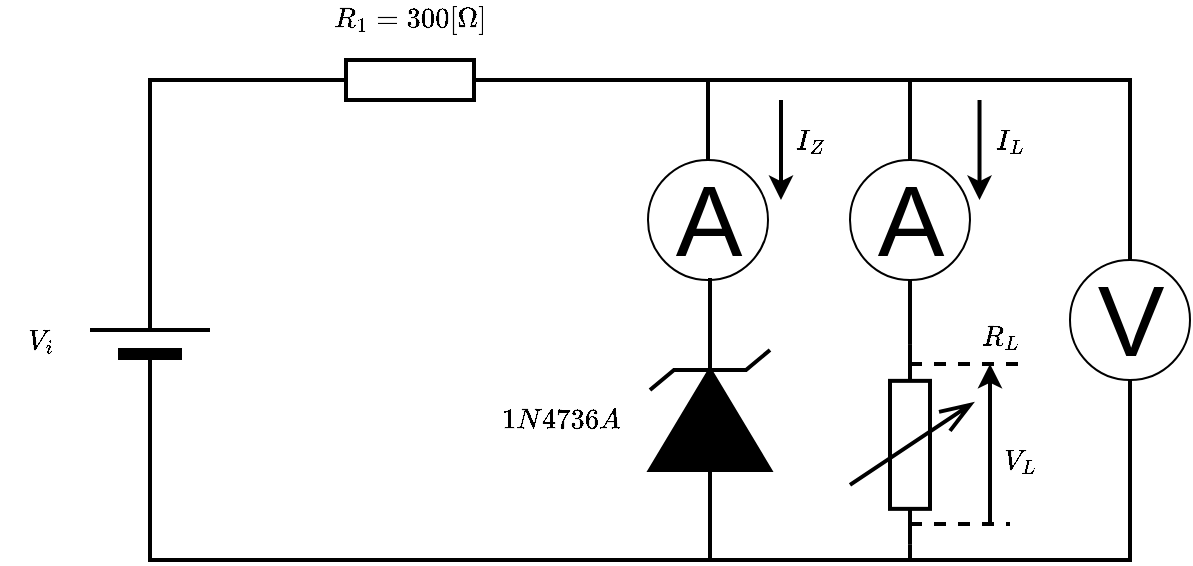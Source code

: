 <mxfile version="18.0.1" type="device"><diagram id="fkomY9Qylxee1qR4k6_M" name="ページ1"><mxGraphModel dx="275" dy="865" grid="1" gridSize="10" guides="1" tooltips="1" connect="1" arrows="1" fold="1" page="1" pageScale="1" pageWidth="827" pageHeight="1169" math="1" shadow="0"><root><mxCell id="0"/><mxCell id="1" parent="0"/><mxCell id="abDe_6GmeEkH-hf2fhfh-147" value="A" style="verticalLabelPosition=middle;shadow=0;dashed=0;align=center;html=1;verticalAlign=middle;strokeWidth=1;shape=ellipse;aspect=fixed;fontSize=50;" parent="1" vertex="1"><mxGeometry x="1224" y="670" width="60" height="60" as="geometry"/></mxCell><mxCell id="abDe_6GmeEkH-hf2fhfh-148" value="" style="verticalLabelPosition=bottom;shadow=0;dashed=0;align=center;fillColor=#000000;html=1;verticalAlign=top;strokeWidth=2;shape=mxgraph.electrical.miscellaneous.monocell_battery;rotation=-90;" parent="1" vertex="1"><mxGeometry x="925" y="730" width="100" height="60" as="geometry"/></mxCell><mxCell id="abDe_6GmeEkH-hf2fhfh-149" value="" style="endArrow=none;html=1;exitX=0;exitY=0.5;exitDx=0;exitDy=0;exitPerimeter=0;strokeWidth=2;rounded=0;" parent="1" source="abDe_6GmeEkH-hf2fhfh-148" edge="1"><mxGeometry width="50" height="50" relative="1" as="geometry"><mxPoint x="1085" y="800" as="sourcePoint"/><mxPoint x="1255" y="870.0" as="targetPoint"/><Array as="points"><mxPoint x="975" y="870"/></Array></mxGeometry></mxCell><mxCell id="abDe_6GmeEkH-hf2fhfh-150" value="" style="pointerEvents=1;verticalLabelPosition=bottom;shadow=0;dashed=0;align=center;html=1;verticalAlign=top;shape=mxgraph.electrical.resistors.resistor_1;rotation=0;strokeWidth=2;" parent="1" vertex="1"><mxGeometry x="1055" y="620" width="100" height="20" as="geometry"/></mxCell><mxCell id="abDe_6GmeEkH-hf2fhfh-151" value="" style="endArrow=none;html=1;rounded=0;strokeWidth=2;exitX=1;exitY=0.5;exitDx=0;exitDy=0;exitPerimeter=0;entryX=0;entryY=0.5;entryDx=0;entryDy=0;entryPerimeter=0;" parent="1" source="abDe_6GmeEkH-hf2fhfh-148" target="abDe_6GmeEkH-hf2fhfh-150" edge="1"><mxGeometry width="50" height="50" relative="1" as="geometry"><mxPoint x="1185" y="750" as="sourcePoint"/><mxPoint x="1015" y="630" as="targetPoint"/><Array as="points"><mxPoint x="975" y="630"/></Array></mxGeometry></mxCell><mxCell id="abDe_6GmeEkH-hf2fhfh-152" value="" style="endArrow=none;html=1;rounded=0;strokeWidth=2;entryX=0;entryY=0.5;entryDx=0;entryDy=0;exitX=0;exitY=0.5;exitDx=0;exitDy=0;exitPerimeter=0;entryPerimeter=0;" parent="1" source="abDe_6GmeEkH-hf2fhfh-170" target="abDe_6GmeEkH-hf2fhfh-175" edge="1"><mxGeometry width="50" height="50" relative="1" as="geometry"><mxPoint x="1254" y="767.0" as="sourcePoint"/><mxPoint x="1345" y="804.58" as="targetPoint"/><Array as="points"><mxPoint x="1255" y="870"/><mxPoint x="1355" y="870"/></Array></mxGeometry></mxCell><mxCell id="abDe_6GmeEkH-hf2fhfh-153" value="" style="endArrow=none;html=1;rounded=0;strokeWidth=2;entryX=0.5;entryY=0;entryDx=0;entryDy=0;exitX=1;exitY=0.5;exitDx=0;exitDy=0;exitPerimeter=0;" parent="1" source="abDe_6GmeEkH-hf2fhfh-150" target="abDe_6GmeEkH-hf2fhfh-147" edge="1"><mxGeometry width="50" height="50" relative="1" as="geometry"><mxPoint x="1215" y="630" as="sourcePoint"/><mxPoint x="1375" y="630" as="targetPoint"/><Array as="points"><mxPoint x="1254" y="630"/></Array></mxGeometry></mxCell><mxCell id="abDe_6GmeEkH-hf2fhfh-154" value="" style="endArrow=none;html=1;rounded=0;strokeWidth=2;entryX=0.5;entryY=0;entryDx=0;entryDy=0;" parent="1" target="abDe_6GmeEkH-hf2fhfh-177" edge="1"><mxGeometry width="50" height="50" relative="1" as="geometry"><mxPoint x="1255" y="630" as="sourcePoint"/><mxPoint x="1345" y="660" as="targetPoint"/><Array as="points"><mxPoint x="1355" y="630"/></Array></mxGeometry></mxCell><mxCell id="abDe_6GmeEkH-hf2fhfh-155" value="`R_1=300[\Omega]`" style="text;html=1;align=center;verticalAlign=middle;resizable=0;points=[];autosize=1;strokeColor=none;fillColor=none;" parent="1" vertex="1"><mxGeometry x="1045" y="590" width="120" height="20" as="geometry"/></mxCell><mxCell id="abDe_6GmeEkH-hf2fhfh-156" value="`I_Z`" style="text;html=1;align=center;verticalAlign=middle;resizable=0;points=[];autosize=1;strokeColor=none;fillColor=none;" parent="1" vertex="1"><mxGeometry x="1285" y="650" width="40" height="20" as="geometry"/></mxCell><mxCell id="abDe_6GmeEkH-hf2fhfh-157" value="`V_L`" style="text;html=1;align=center;verticalAlign=middle;resizable=0;points=[];autosize=1;strokeColor=none;fillColor=none;" parent="1" vertex="1"><mxGeometry x="1385" y="810" width="50" height="20" as="geometry"/></mxCell><mxCell id="abDe_6GmeEkH-hf2fhfh-158" value="" style="endArrow=classic;html=1;rounded=0;strokeWidth=2;" parent="1" edge="1"><mxGeometry width="50" height="50" relative="1" as="geometry"><mxPoint x="1290.5" y="640" as="sourcePoint"/><mxPoint x="1290.5" y="690" as="targetPoint"/></mxGeometry></mxCell><mxCell id="abDe_6GmeEkH-hf2fhfh-159" value="" style="endArrow=classic;html=1;rounded=0;strokeWidth=2;" parent="1" edge="1"><mxGeometry width="50" height="50" relative="1" as="geometry"><mxPoint x="1395" y="851.95" as="sourcePoint"/><mxPoint x="1395" y="771.95" as="targetPoint"/></mxGeometry></mxCell><mxCell id="abDe_6GmeEkH-hf2fhfh-161" value="`V_i`" style="text;html=1;align=center;verticalAlign=middle;resizable=0;points=[];autosize=1;strokeColor=none;fillColor=none;" parent="1" vertex="1"><mxGeometry x="900" y="750" width="40" height="20" as="geometry"/></mxCell><mxCell id="abDe_6GmeEkH-hf2fhfh-163" value="V" style="verticalLabelPosition=middle;shadow=0;dashed=0;align=center;html=1;verticalAlign=middle;strokeWidth=1;shape=ellipse;aspect=fixed;fontSize=50;" parent="1" vertex="1"><mxGeometry x="1435" y="720" width="60" height="60" as="geometry"/></mxCell><mxCell id="abDe_6GmeEkH-hf2fhfh-164" value="" style="endArrow=none;html=1;rounded=0;strokeWidth=2;entryX=0.5;entryY=0;entryDx=0;entryDy=0;" parent="1" target="abDe_6GmeEkH-hf2fhfh-163" edge="1"><mxGeometry width="50" height="50" relative="1" as="geometry"><mxPoint x="1355" y="630" as="sourcePoint"/><mxPoint x="1465" y="760" as="targetPoint"/><Array as="points"><mxPoint x="1465" y="630"/></Array></mxGeometry></mxCell><mxCell id="abDe_6GmeEkH-hf2fhfh-165" value="" style="endArrow=none;html=1;rounded=0;strokeWidth=2;entryX=0.5;entryY=1;entryDx=0;entryDy=0;" parent="1" target="abDe_6GmeEkH-hf2fhfh-163" edge="1"><mxGeometry width="50" height="50" relative="1" as="geometry"><mxPoint x="1355" y="870" as="sourcePoint"/><mxPoint x="1485" y="730" as="targetPoint"/><Array as="points"><mxPoint x="1465" y="870"/></Array></mxGeometry></mxCell><mxCell id="abDe_6GmeEkH-hf2fhfh-166" value="`R_L`" style="text;html=1;align=center;verticalAlign=middle;resizable=0;points=[];autosize=1;strokeColor=none;fillColor=none;" parent="1" vertex="1"><mxGeometry x="1374.5" y="747.66" width="50" height="20" as="geometry"/></mxCell><mxCell id="abDe_6GmeEkH-hf2fhfh-167" value="" style="endArrow=none;dashed=1;html=1;rounded=0;strokeWidth=2;" parent="1" edge="1"><mxGeometry width="50" height="50" relative="1" as="geometry"><mxPoint x="1355" y="771.95" as="sourcePoint"/><mxPoint x="1415" y="771.95" as="targetPoint"/></mxGeometry></mxCell><mxCell id="abDe_6GmeEkH-hf2fhfh-168" value="" style="endArrow=none;dashed=1;html=1;rounded=0;strokeWidth=2;" parent="1" edge="1"><mxGeometry width="50" height="50" relative="1" as="geometry"><mxPoint x="1355" y="851.95" as="sourcePoint"/><mxPoint x="1405" y="851.95" as="targetPoint"/></mxGeometry></mxCell><mxCell id="abDe_6GmeEkH-hf2fhfh-169" style="edgeStyle=orthogonalEdgeStyle;rounded=0;orthogonalLoop=1;jettySize=auto;html=1;exitX=1;exitY=0.5;exitDx=0;exitDy=0;exitPerimeter=0;entryX=0.5;entryY=1;entryDx=0;entryDy=0;endArrow=none;endFill=0;strokeWidth=2;" parent="1" source="abDe_6GmeEkH-hf2fhfh-170" target="abDe_6GmeEkH-hf2fhfh-147" edge="1"><mxGeometry relative="1" as="geometry"><Array as="points"><mxPoint x="1255" y="730"/></Array></mxGeometry></mxCell><mxCell id="abDe_6GmeEkH-hf2fhfh-170" value="" style="pointerEvents=1;fillColor=strokeColor;verticalLabelPosition=bottom;shadow=0;dashed=0;align=center;html=1;verticalAlign=top;shape=mxgraph.electrical.diodes.zener_diode_3;rotation=-90;strokeWidth=2;" parent="1" vertex="1"><mxGeometry x="1205" y="770" width="100" height="60" as="geometry"/></mxCell><mxCell id="abDe_6GmeEkH-hf2fhfh-171" value="`1N4736A`" style="text;html=1;align=center;verticalAlign=middle;resizable=0;points=[];autosize=1;strokeColor=none;fillColor=none;" parent="1" vertex="1"><mxGeometry x="1145" y="790" width="70" height="20" as="geometry"/></mxCell><mxCell id="abDe_6GmeEkH-hf2fhfh-175" value="" style="pointerEvents=1;verticalLabelPosition=bottom;shadow=0;dashed=0;align=center;html=1;verticalAlign=top;shape=mxgraph.electrical.resistors.variable_resistor_1;strokeWidth=2;rotation=-90;flipV=1;" parent="1" vertex="1"><mxGeometry x="1305" y="782.43" width="100" height="60" as="geometry"/></mxCell><mxCell id="abDe_6GmeEkH-hf2fhfh-177" value="A" style="verticalLabelPosition=middle;shadow=0;dashed=0;align=center;html=1;verticalAlign=middle;strokeWidth=1;shape=ellipse;aspect=fixed;fontSize=50;" parent="1" vertex="1"><mxGeometry x="1325" y="670" width="60" height="60" as="geometry"/></mxCell><mxCell id="abDe_6GmeEkH-hf2fhfh-178" style="edgeStyle=orthogonalEdgeStyle;rounded=0;orthogonalLoop=1;jettySize=auto;html=1;exitX=1;exitY=0.5;exitDx=0;exitDy=0;exitPerimeter=0;entryX=0.5;entryY=1;entryDx=0;entryDy=0;endArrow=none;endFill=0;strokeWidth=2;" parent="1" source="abDe_6GmeEkH-hf2fhfh-175" target="abDe_6GmeEkH-hf2fhfh-177" edge="1"><mxGeometry relative="1" as="geometry"><Array as="points"><mxPoint x="1355" y="750"/><mxPoint x="1355" y="750"/></Array><mxPoint x="1355.5" y="760" as="sourcePoint"/><mxPoint x="1354.5" y="740" as="targetPoint"/></mxGeometry></mxCell><mxCell id="abDe_6GmeEkH-hf2fhfh-179" value="`I_L`" style="text;html=1;align=center;verticalAlign=middle;resizable=0;points=[];autosize=1;strokeColor=none;fillColor=none;" parent="1" vertex="1"><mxGeometry x="1385" y="650" width="40" height="20" as="geometry"/></mxCell><mxCell id="abDe_6GmeEkH-hf2fhfh-180" value="" style="endArrow=classic;html=1;rounded=0;strokeWidth=2;" parent="1" edge="1"><mxGeometry width="50" height="50" relative="1" as="geometry"><mxPoint x="1389.76" y="640" as="sourcePoint"/><mxPoint x="1389.76" y="690" as="targetPoint"/></mxGeometry></mxCell></root></mxGraphModel></diagram></mxfile>